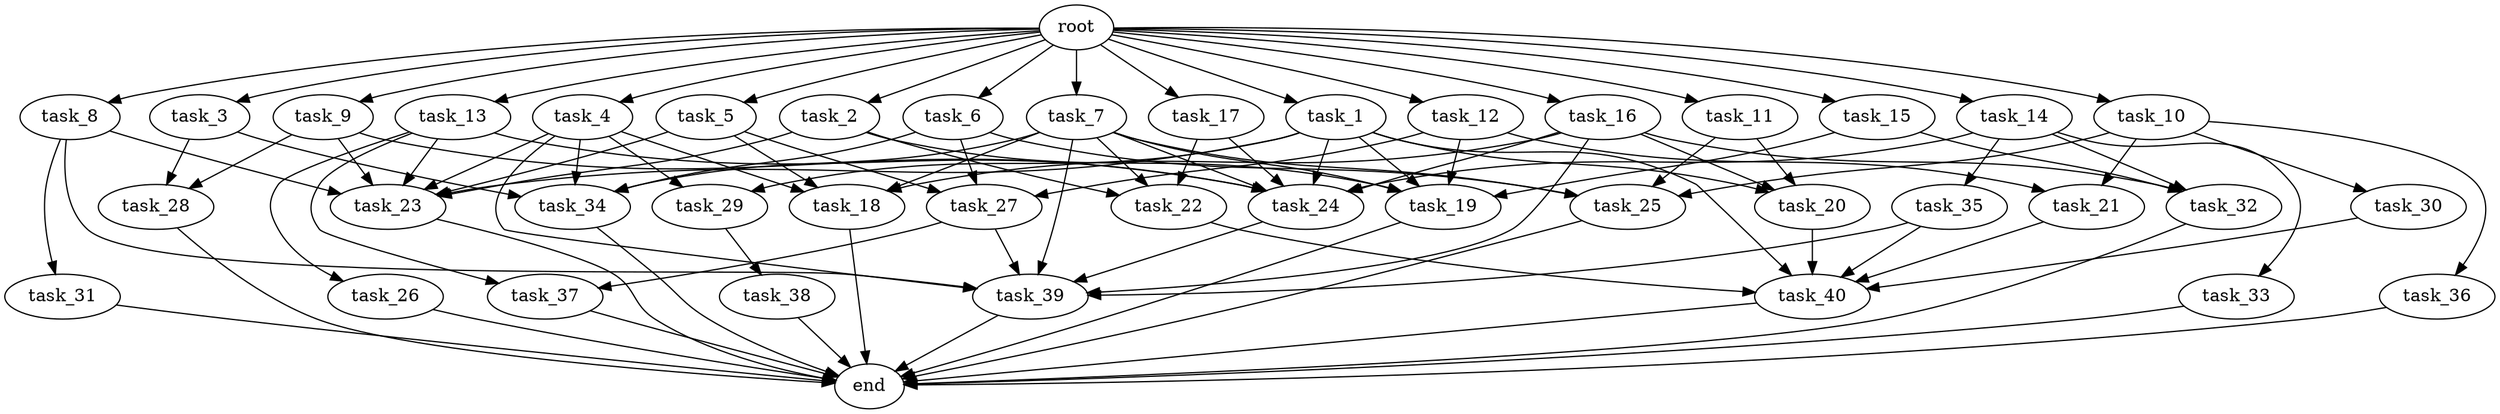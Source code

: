 digraph G {
  root [size="0.000000e+00"];
  task_1 [size="8.407156e+09"];
  task_2 [size="3.367017e+09"];
  task_3 [size="1.529413e+09"];
  task_4 [size="2.687993e+09"];
  task_5 [size="2.098239e+09"];
  task_6 [size="3.893017e+09"];
  task_7 [size="2.703748e+09"];
  task_8 [size="1.328120e+08"];
  task_9 [size="3.178414e+09"];
  task_10 [size="4.233314e+08"];
  task_11 [size="2.047235e+09"];
  task_12 [size="7.535357e+09"];
  task_13 [size="3.777031e+09"];
  task_14 [size="6.913325e+09"];
  task_15 [size="2.992252e+09"];
  task_16 [size="5.094885e+09"];
  task_17 [size="9.836714e+09"];
  task_18 [size="5.730796e+09"];
  task_19 [size="4.983155e+09"];
  task_20 [size="6.391944e+09"];
  task_21 [size="2.228497e+09"];
  task_22 [size="2.512897e+09"];
  task_23 [size="1.893664e+08"];
  task_24 [size="3.368487e+09"];
  task_25 [size="8.284042e+09"];
  task_26 [size="7.612922e+09"];
  task_27 [size="4.525287e+08"];
  task_28 [size="6.578953e+09"];
  task_29 [size="4.322532e+09"];
  task_30 [size="1.686689e+09"];
  task_31 [size="6.170296e+09"];
  task_32 [size="2.703378e+09"];
  task_33 [size="6.507085e+09"];
  task_34 [size="8.087613e+09"];
  task_35 [size="4.439065e+08"];
  task_36 [size="2.333450e+09"];
  task_37 [size="9.011427e+08"];
  task_38 [size="9.113564e+09"];
  task_39 [size="6.005046e+09"];
  task_40 [size="7.627300e+09"];
  end [size="0.000000e+00"];

  root -> task_1 [size="1.000000e-12"];
  root -> task_2 [size="1.000000e-12"];
  root -> task_3 [size="1.000000e-12"];
  root -> task_4 [size="1.000000e-12"];
  root -> task_5 [size="1.000000e-12"];
  root -> task_6 [size="1.000000e-12"];
  root -> task_7 [size="1.000000e-12"];
  root -> task_8 [size="1.000000e-12"];
  root -> task_9 [size="1.000000e-12"];
  root -> task_10 [size="1.000000e-12"];
  root -> task_11 [size="1.000000e-12"];
  root -> task_12 [size="1.000000e-12"];
  root -> task_13 [size="1.000000e-12"];
  root -> task_14 [size="1.000000e-12"];
  root -> task_15 [size="1.000000e-12"];
  root -> task_16 [size="1.000000e-12"];
  root -> task_17 [size="1.000000e-12"];
  task_1 -> task_19 [size="9.966311e+07"];
  task_1 -> task_20 [size="2.130648e+08"];
  task_1 -> task_23 [size="2.705234e+06"];
  task_1 -> task_24 [size="4.812124e+07"];
  task_1 -> task_29 [size="2.161266e+08"];
  task_1 -> task_40 [size="1.271217e+08"];
  task_2 -> task_19 [size="9.966311e+07"];
  task_2 -> task_22 [size="8.376322e+07"];
  task_2 -> task_23 [size="2.705234e+06"];
  task_3 -> task_28 [size="3.289477e+08"];
  task_3 -> task_34 [size="2.021903e+08"];
  task_4 -> task_18 [size="1.432699e+08"];
  task_4 -> task_23 [size="2.705234e+06"];
  task_4 -> task_29 [size="2.161266e+08"];
  task_4 -> task_34 [size="2.021903e+08"];
  task_4 -> task_39 [size="8.578637e+07"];
  task_5 -> task_18 [size="1.432699e+08"];
  task_5 -> task_23 [size="2.705234e+06"];
  task_5 -> task_27 [size="1.508429e+07"];
  task_6 -> task_25 [size="2.071010e+08"];
  task_6 -> task_27 [size="1.508429e+07"];
  task_6 -> task_34 [size="2.021903e+08"];
  task_7 -> task_18 [size="1.432699e+08"];
  task_7 -> task_19 [size="9.966311e+07"];
  task_7 -> task_22 [size="8.376322e+07"];
  task_7 -> task_24 [size="4.812124e+07"];
  task_7 -> task_25 [size="2.071010e+08"];
  task_7 -> task_34 [size="2.021903e+08"];
  task_7 -> task_39 [size="8.578637e+07"];
  task_8 -> task_23 [size="2.705234e+06"];
  task_8 -> task_31 [size="6.170296e+08"];
  task_8 -> task_39 [size="8.578637e+07"];
  task_9 -> task_23 [size="2.705234e+06"];
  task_9 -> task_24 [size="4.812124e+07"];
  task_9 -> task_28 [size="3.289477e+08"];
  task_10 -> task_21 [size="1.114249e+08"];
  task_10 -> task_25 [size="2.071010e+08"];
  task_10 -> task_30 [size="1.686689e+08"];
  task_10 -> task_36 [size="2.333450e+08"];
  task_11 -> task_20 [size="2.130648e+08"];
  task_11 -> task_25 [size="2.071010e+08"];
  task_12 -> task_19 [size="9.966311e+07"];
  task_12 -> task_21 [size="1.114249e+08"];
  task_12 -> task_27 [size="1.508429e+07"];
  task_13 -> task_23 [size="2.705234e+06"];
  task_13 -> task_24 [size="4.812124e+07"];
  task_13 -> task_26 [size="7.612922e+08"];
  task_13 -> task_37 [size="4.505714e+07"];
  task_14 -> task_24 [size="4.812124e+07"];
  task_14 -> task_32 [size="9.011261e+07"];
  task_14 -> task_33 [size="6.507085e+08"];
  task_14 -> task_35 [size="4.439065e+07"];
  task_15 -> task_19 [size="9.966311e+07"];
  task_15 -> task_32 [size="9.011261e+07"];
  task_16 -> task_18 [size="1.432699e+08"];
  task_16 -> task_20 [size="2.130648e+08"];
  task_16 -> task_24 [size="4.812124e+07"];
  task_16 -> task_32 [size="9.011261e+07"];
  task_16 -> task_39 [size="8.578637e+07"];
  task_17 -> task_22 [size="8.376322e+07"];
  task_17 -> task_24 [size="4.812124e+07"];
  task_18 -> end [size="1.000000e-12"];
  task_19 -> end [size="1.000000e-12"];
  task_20 -> task_40 [size="1.271217e+08"];
  task_21 -> task_40 [size="1.271217e+08"];
  task_22 -> task_40 [size="1.271217e+08"];
  task_23 -> end [size="1.000000e-12"];
  task_24 -> task_39 [size="8.578637e+07"];
  task_25 -> end [size="1.000000e-12"];
  task_26 -> end [size="1.000000e-12"];
  task_27 -> task_37 [size="4.505714e+07"];
  task_27 -> task_39 [size="8.578637e+07"];
  task_28 -> end [size="1.000000e-12"];
  task_29 -> task_38 [size="9.113564e+08"];
  task_30 -> task_40 [size="1.271217e+08"];
  task_31 -> end [size="1.000000e-12"];
  task_32 -> end [size="1.000000e-12"];
  task_33 -> end [size="1.000000e-12"];
  task_34 -> end [size="1.000000e-12"];
  task_35 -> task_39 [size="8.578637e+07"];
  task_35 -> task_40 [size="1.271217e+08"];
  task_36 -> end [size="1.000000e-12"];
  task_37 -> end [size="1.000000e-12"];
  task_38 -> end [size="1.000000e-12"];
  task_39 -> end [size="1.000000e-12"];
  task_40 -> end [size="1.000000e-12"];
}

